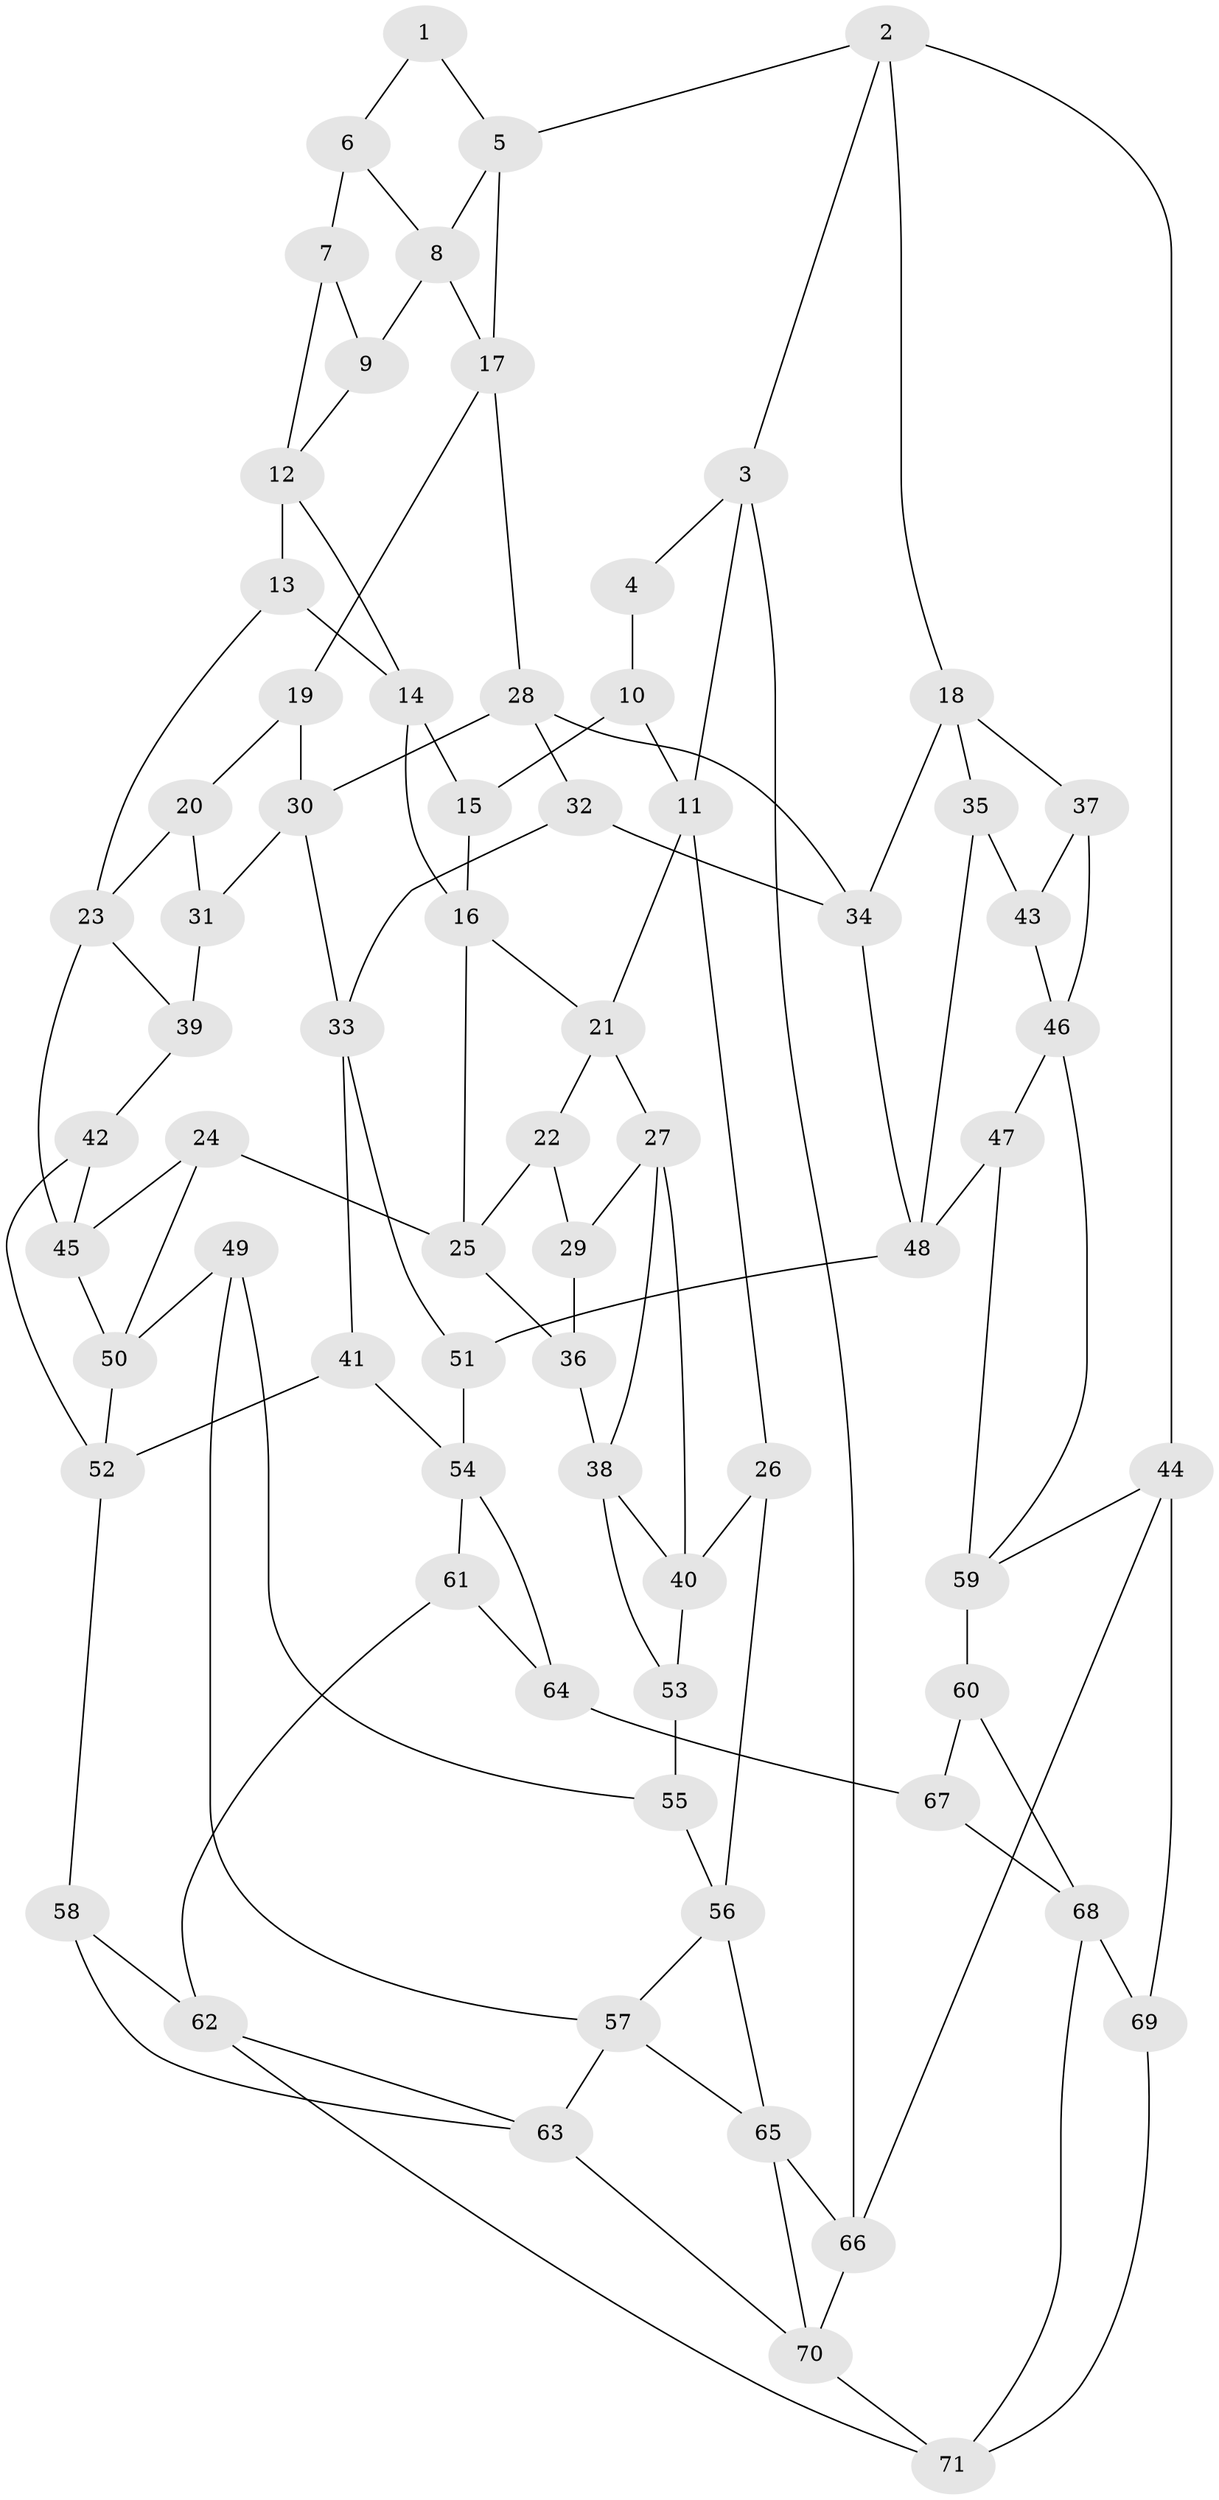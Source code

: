 // original degree distribution, {3: 0.01694915254237288, 5: 0.6101694915254238, 6: 0.17796610169491525, 4: 0.19491525423728814}
// Generated by graph-tools (version 1.1) at 2025/38/03/04/25 23:38:31]
// undirected, 71 vertices, 124 edges
graph export_dot {
  node [color=gray90,style=filled];
  1;
  2;
  3;
  4;
  5;
  6;
  7;
  8;
  9;
  10;
  11;
  12;
  13;
  14;
  15;
  16;
  17;
  18;
  19;
  20;
  21;
  22;
  23;
  24;
  25;
  26;
  27;
  28;
  29;
  30;
  31;
  32;
  33;
  34;
  35;
  36;
  37;
  38;
  39;
  40;
  41;
  42;
  43;
  44;
  45;
  46;
  47;
  48;
  49;
  50;
  51;
  52;
  53;
  54;
  55;
  56;
  57;
  58;
  59;
  60;
  61;
  62;
  63;
  64;
  65;
  66;
  67;
  68;
  69;
  70;
  71;
  1 -- 5 [weight=1.0];
  1 -- 6 [weight=1.0];
  2 -- 3 [weight=1.0];
  2 -- 5 [weight=1.0];
  2 -- 18 [weight=1.0];
  2 -- 44 [weight=1.0];
  3 -- 4 [weight=1.0];
  3 -- 11 [weight=1.0];
  3 -- 66 [weight=1.0];
  4 -- 10 [weight=1.0];
  5 -- 8 [weight=1.0];
  5 -- 17 [weight=1.0];
  6 -- 7 [weight=2.0];
  6 -- 8 [weight=1.0];
  7 -- 9 [weight=1.0];
  7 -- 12 [weight=1.0];
  8 -- 9 [weight=1.0];
  8 -- 17 [weight=1.0];
  9 -- 12 [weight=1.0];
  10 -- 11 [weight=1.0];
  10 -- 15 [weight=2.0];
  11 -- 21 [weight=1.0];
  11 -- 26 [weight=1.0];
  12 -- 13 [weight=1.0];
  12 -- 14 [weight=1.0];
  13 -- 14 [weight=1.0];
  13 -- 23 [weight=1.0];
  14 -- 15 [weight=1.0];
  14 -- 16 [weight=1.0];
  15 -- 16 [weight=1.0];
  16 -- 21 [weight=1.0];
  16 -- 25 [weight=1.0];
  17 -- 19 [weight=1.0];
  17 -- 28 [weight=1.0];
  18 -- 34 [weight=1.0];
  18 -- 35 [weight=1.0];
  18 -- 37 [weight=1.0];
  19 -- 20 [weight=1.0];
  19 -- 30 [weight=1.0];
  20 -- 23 [weight=1.0];
  20 -- 31 [weight=1.0];
  21 -- 22 [weight=1.0];
  21 -- 27 [weight=1.0];
  22 -- 25 [weight=1.0];
  22 -- 29 [weight=2.0];
  23 -- 39 [weight=1.0];
  23 -- 45 [weight=1.0];
  24 -- 25 [weight=1.0];
  24 -- 45 [weight=1.0];
  24 -- 50 [weight=1.0];
  25 -- 36 [weight=1.0];
  26 -- 40 [weight=1.0];
  26 -- 56 [weight=1.0];
  27 -- 29 [weight=1.0];
  27 -- 38 [weight=1.0];
  27 -- 40 [weight=1.0];
  28 -- 30 [weight=1.0];
  28 -- 32 [weight=1.0];
  28 -- 34 [weight=1.0];
  29 -- 36 [weight=1.0];
  30 -- 31 [weight=1.0];
  30 -- 33 [weight=1.0];
  31 -- 39 [weight=2.0];
  32 -- 33 [weight=1.0];
  32 -- 34 [weight=1.0];
  33 -- 41 [weight=1.0];
  33 -- 51 [weight=1.0];
  34 -- 48 [weight=1.0];
  35 -- 43 [weight=2.0];
  35 -- 48 [weight=1.0];
  36 -- 38 [weight=1.0];
  37 -- 43 [weight=1.0];
  37 -- 46 [weight=1.0];
  38 -- 40 [weight=1.0];
  38 -- 53 [weight=1.0];
  39 -- 42 [weight=1.0];
  40 -- 53 [weight=1.0];
  41 -- 52 [weight=1.0];
  41 -- 54 [weight=1.0];
  42 -- 45 [weight=1.0];
  42 -- 52 [weight=1.0];
  43 -- 46 [weight=1.0];
  44 -- 59 [weight=1.0];
  44 -- 66 [weight=1.0];
  44 -- 69 [weight=1.0];
  45 -- 50 [weight=1.0];
  46 -- 47 [weight=1.0];
  46 -- 59 [weight=1.0];
  47 -- 48 [weight=1.0];
  47 -- 59 [weight=1.0];
  48 -- 51 [weight=1.0];
  49 -- 50 [weight=1.0];
  49 -- 55 [weight=1.0];
  49 -- 57 [weight=1.0];
  50 -- 52 [weight=1.0];
  51 -- 54 [weight=1.0];
  52 -- 58 [weight=1.0];
  53 -- 55 [weight=2.0];
  54 -- 61 [weight=1.0];
  54 -- 64 [weight=1.0];
  55 -- 56 [weight=1.0];
  56 -- 57 [weight=1.0];
  56 -- 65 [weight=1.0];
  57 -- 63 [weight=1.0];
  57 -- 65 [weight=1.0];
  58 -- 62 [weight=1.0];
  58 -- 63 [weight=1.0];
  59 -- 60 [weight=1.0];
  60 -- 67 [weight=1.0];
  60 -- 68 [weight=1.0];
  61 -- 62 [weight=1.0];
  61 -- 64 [weight=1.0];
  62 -- 63 [weight=1.0];
  62 -- 71 [weight=1.0];
  63 -- 70 [weight=1.0];
  64 -- 67 [weight=2.0];
  65 -- 66 [weight=1.0];
  65 -- 70 [weight=1.0];
  66 -- 70 [weight=1.0];
  67 -- 68 [weight=1.0];
  68 -- 69 [weight=1.0];
  68 -- 71 [weight=1.0];
  69 -- 71 [weight=1.0];
  70 -- 71 [weight=1.0];
}
